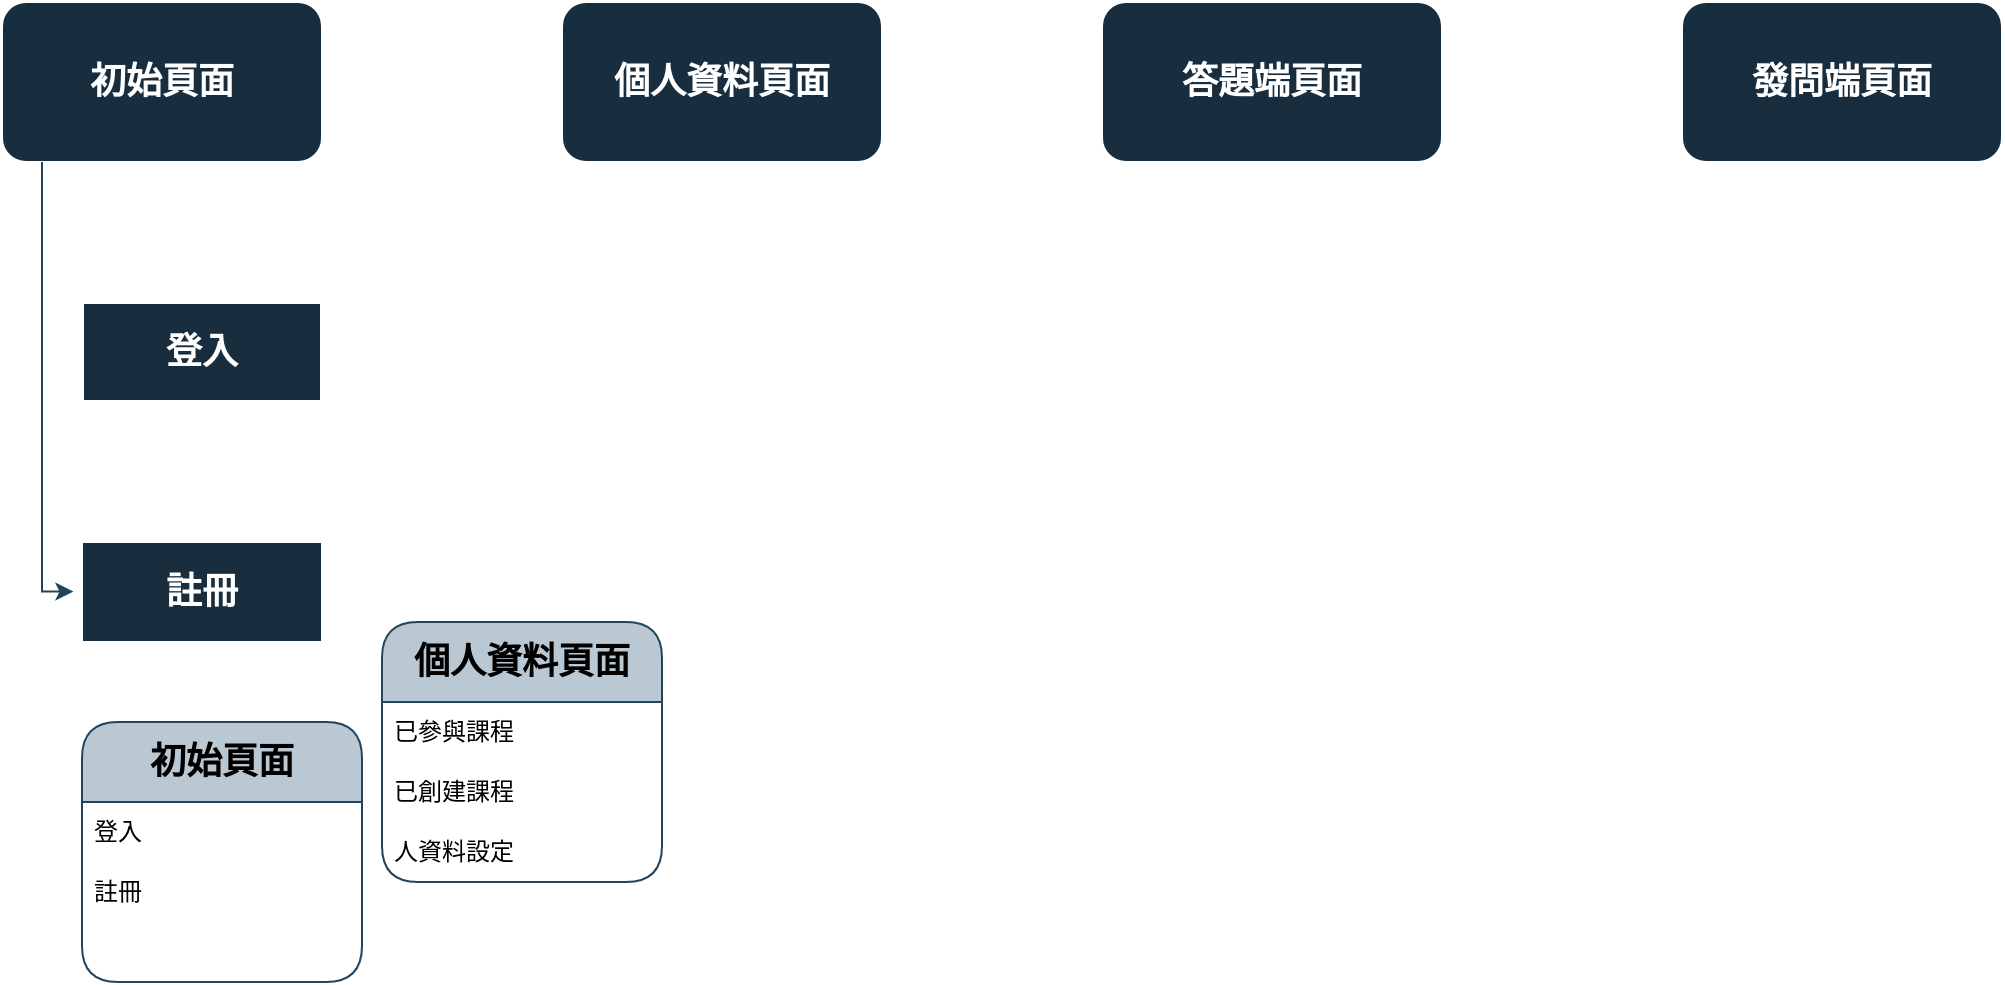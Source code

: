<mxfile version="22.1.3" type="github">
  <diagram name="第 1 页" id="pR2CvmZpHDpMrfUjj5Pc">
    <mxGraphModel dx="792" dy="446" grid="1" gridSize="10" guides="1" tooltips="1" connect="1" arrows="1" fold="1" page="1" pageScale="1" pageWidth="827" pageHeight="1169" math="0" shadow="0">
      <root>
        <mxCell id="0" />
        <mxCell id="1" parent="0" />
        <mxCell id="wleDwTEwPIvJDNHKYaG6-1" value="&lt;b&gt;&lt;font style=&quot;font-size: 18px;&quot;&gt;初始頁面&lt;/font&gt;&lt;/b&gt;" style="rounded=1;whiteSpace=wrap;html=1;labelBackgroundColor=none;fillColor=#182E3E;strokeColor=#FFFFFF;fontColor=#FFFFFF;align=center;shadow=0;flipH=1;flipV=1;" parent="1" vertex="1">
          <mxGeometry x="40" y="120" width="160" height="80" as="geometry" />
        </mxCell>
        <mxCell id="TrA51zFJwwI40N64vbDh-1" value="&lt;span style=&quot;font-size: 18px;&quot;&gt;&lt;b&gt;個人資料頁面&lt;/b&gt;&lt;/span&gt;" style="rounded=1;whiteSpace=wrap;html=1;labelBackgroundColor=none;fillColor=#182E3E;strokeColor=#FFFFFF;fontColor=#FFFFFF;align=center;shadow=0;flipH=1;flipV=1;" vertex="1" parent="1">
          <mxGeometry x="320" y="120" width="160" height="80" as="geometry" />
        </mxCell>
        <mxCell id="TrA51zFJwwI40N64vbDh-2" value="&lt;b&gt;&lt;font style=&quot;font-size: 18px;&quot;&gt;答題端頁面&lt;/font&gt;&lt;/b&gt;" style="rounded=1;whiteSpace=wrap;html=1;labelBackgroundColor=none;fillColor=#182E3E;strokeColor=#FFFFFF;fontColor=#FFFFFF;align=center;shadow=0;flipH=1;flipV=1;" vertex="1" parent="1">
          <mxGeometry x="590" y="120" width="170" height="80" as="geometry" />
        </mxCell>
        <mxCell id="TrA51zFJwwI40N64vbDh-3" value="&lt;b&gt;&lt;font style=&quot;font-size: 18px;&quot;&gt;發問端頁面&lt;/font&gt;&lt;/b&gt;" style="rounded=1;whiteSpace=wrap;html=1;labelBackgroundColor=none;fillColor=#182E3E;strokeColor=#FFFFFF;fontColor=#FFFFFF;align=center;shadow=0;flipH=1;flipV=1;" vertex="1" parent="1">
          <mxGeometry x="880" y="120" width="160" height="80" as="geometry" />
        </mxCell>
        <mxCell id="TrA51zFJwwI40N64vbDh-26" value="&lt;b&gt;&lt;font style=&quot;font-size: 18px;&quot;&gt;登入&lt;/font&gt;&lt;/b&gt;" style="whiteSpace=wrap;html=1;align=center;strokeColor=#FFFFFF;fontColor=#FFFFFF;fillColor=#182E3E;strokeWidth=2;labelBackgroundColor=none;" vertex="1" parent="1">
          <mxGeometry x="80" y="270" width="120" height="50" as="geometry" />
        </mxCell>
        <mxCell id="TrA51zFJwwI40N64vbDh-30" value="&lt;span style=&quot;font-size: 18px;&quot;&gt;&lt;b&gt;註冊&lt;/b&gt;&lt;/span&gt;" style="whiteSpace=wrap;html=1;align=center;strokeColor=#FFFFFF;fontColor=#FFFFFF;fillColor=#182E3E;labelBackgroundColor=none;" vertex="1" parent="1">
          <mxGeometry x="80" y="390" width="120" height="50" as="geometry" />
        </mxCell>
        <mxCell id="TrA51zFJwwI40N64vbDh-31" style="edgeStyle=orthogonalEdgeStyle;rounded=0;orthogonalLoop=1;jettySize=auto;html=1;strokeColor=#23445D;entryX=-0.036;entryY=0.496;entryDx=0;entryDy=0;entryPerimeter=0;labelBackgroundColor=none;fontColor=default;" edge="1" parent="1" source="wleDwTEwPIvJDNHKYaG6-1" target="TrA51zFJwwI40N64vbDh-30">
          <mxGeometry relative="1" as="geometry">
            <mxPoint x="60" y="420" as="targetPoint" />
            <mxPoint x="70" y="210" as="sourcePoint" />
            <Array as="points">
              <mxPoint x="60" y="415" />
            </Array>
          </mxGeometry>
        </mxCell>
        <mxCell id="TrA51zFJwwI40N64vbDh-41" value="&lt;b style=&quot;border-color: var(--border-color);&quot;&gt;&lt;font style=&quot;border-color: var(--border-color); font-size: 18px;&quot;&gt;初始頁面&lt;/font&gt;&lt;/b&gt;" style="swimlane;fontStyle=0;childLayout=stackLayout;horizontal=1;startSize=40;horizontalStack=0;resizeParent=1;resizeParentMax=0;resizeLast=0;collapsible=1;marginBottom=0;whiteSpace=wrap;html=1;strokeColor=#23445d;fillColor=#bac8d3;labelBackgroundColor=none;swimlaneFillColor=none;rounded=1;" vertex="1" parent="1">
          <mxGeometry x="80" y="480" width="140" height="130" as="geometry" />
        </mxCell>
        <mxCell id="TrA51zFJwwI40N64vbDh-42" value="&lt;font color=&quot;#000000&quot;&gt;登入&lt;/font&gt;" style="text;strokeColor=none;fillColor=none;align=left;verticalAlign=middle;spacingLeft=4;spacingRight=4;overflow=hidden;points=[[0,0.5],[1,0.5]];portConstraint=eastwest;rotatable=0;whiteSpace=wrap;html=1;fontColor=#FFFFFF;labelBackgroundColor=none;swimlaneFillColor=none;rounded=1;" vertex="1" parent="TrA51zFJwwI40N64vbDh-41">
          <mxGeometry y="40" width="140" height="30" as="geometry" />
        </mxCell>
        <mxCell id="TrA51zFJwwI40N64vbDh-43" value="&lt;font color=&quot;#000000&quot;&gt;註冊&lt;/font&gt;" style="text;strokeColor=none;fillColor=none;align=left;verticalAlign=middle;spacingLeft=4;spacingRight=4;overflow=hidden;points=[[0,0.5],[1,0.5]];portConstraint=eastwest;rotatable=0;whiteSpace=wrap;html=1;fontColor=#FFFFFF;labelBackgroundColor=none;swimlaneFillColor=none;rounded=1;" vertex="1" parent="TrA51zFJwwI40N64vbDh-41">
          <mxGeometry y="70" width="140" height="30" as="geometry" />
        </mxCell>
        <mxCell id="TrA51zFJwwI40N64vbDh-44" value="Item 3" style="text;strokeColor=none;fillColor=none;align=left;verticalAlign=middle;spacingLeft=4;spacingRight=4;overflow=hidden;points=[[0,0.5],[1,0.5]];portConstraint=eastwest;rotatable=0;whiteSpace=wrap;html=1;fontColor=#FFFFFF;labelBackgroundColor=none;swimlaneFillColor=none;rounded=1;" vertex="1" parent="TrA51zFJwwI40N64vbDh-41">
          <mxGeometry y="100" width="140" height="30" as="geometry" />
        </mxCell>
        <mxCell id="TrA51zFJwwI40N64vbDh-46" value="&lt;span style=&quot;font-size: 18px;&quot;&gt;&lt;b&gt;個人資料頁面&lt;/b&gt;&lt;/span&gt;" style="swimlane;fontStyle=0;childLayout=stackLayout;horizontal=1;startSize=40;horizontalStack=0;resizeParent=1;resizeParentMax=0;resizeLast=0;collapsible=1;marginBottom=0;whiteSpace=wrap;html=1;strokeColor=#23445d;fillColor=#bac8d3;labelBackgroundColor=none;swimlaneFillColor=none;rounded=1;" vertex="1" parent="1">
          <mxGeometry x="230" y="430" width="140" height="130" as="geometry" />
        </mxCell>
        <mxCell id="TrA51zFJwwI40N64vbDh-47" value="&lt;font color=&quot;#000000&quot;&gt;已參與課程&lt;/font&gt;" style="text;strokeColor=none;fillColor=none;align=left;verticalAlign=middle;spacingLeft=4;spacingRight=4;overflow=hidden;points=[[0,0.5],[1,0.5]];portConstraint=eastwest;rotatable=0;whiteSpace=wrap;html=1;fontColor=#FFFFFF;labelBackgroundColor=none;swimlaneFillColor=none;rounded=1;" vertex="1" parent="TrA51zFJwwI40N64vbDh-46">
          <mxGeometry y="40" width="140" height="30" as="geometry" />
        </mxCell>
        <mxCell id="TrA51zFJwwI40N64vbDh-48" value="&lt;font color=&quot;#000000&quot;&gt;已創建課程&lt;/font&gt;" style="text;strokeColor=none;fillColor=none;align=left;verticalAlign=middle;spacingLeft=4;spacingRight=4;overflow=hidden;points=[[0,0.5],[1,0.5]];portConstraint=eastwest;rotatable=0;whiteSpace=wrap;html=1;fontColor=#FFFFFF;labelBackgroundColor=none;swimlaneFillColor=none;rounded=1;" vertex="1" parent="TrA51zFJwwI40N64vbDh-46">
          <mxGeometry y="70" width="140" height="30" as="geometry" />
        </mxCell>
        <mxCell id="TrA51zFJwwI40N64vbDh-49" value="&lt;font color=&quot;#000000&quot;&gt;人資料設定&lt;/font&gt;" style="text;strokeColor=none;fillColor=none;align=left;verticalAlign=middle;spacingLeft=4;spacingRight=4;overflow=hidden;points=[[0,0.5],[1,0.5]];portConstraint=eastwest;rotatable=0;whiteSpace=wrap;html=1;fontColor=#FFFFFF;labelBackgroundColor=none;swimlaneFillColor=none;rounded=1;" vertex="1" parent="TrA51zFJwwI40N64vbDh-46">
          <mxGeometry y="100" width="140" height="30" as="geometry" />
        </mxCell>
      </root>
    </mxGraphModel>
  </diagram>
</mxfile>
